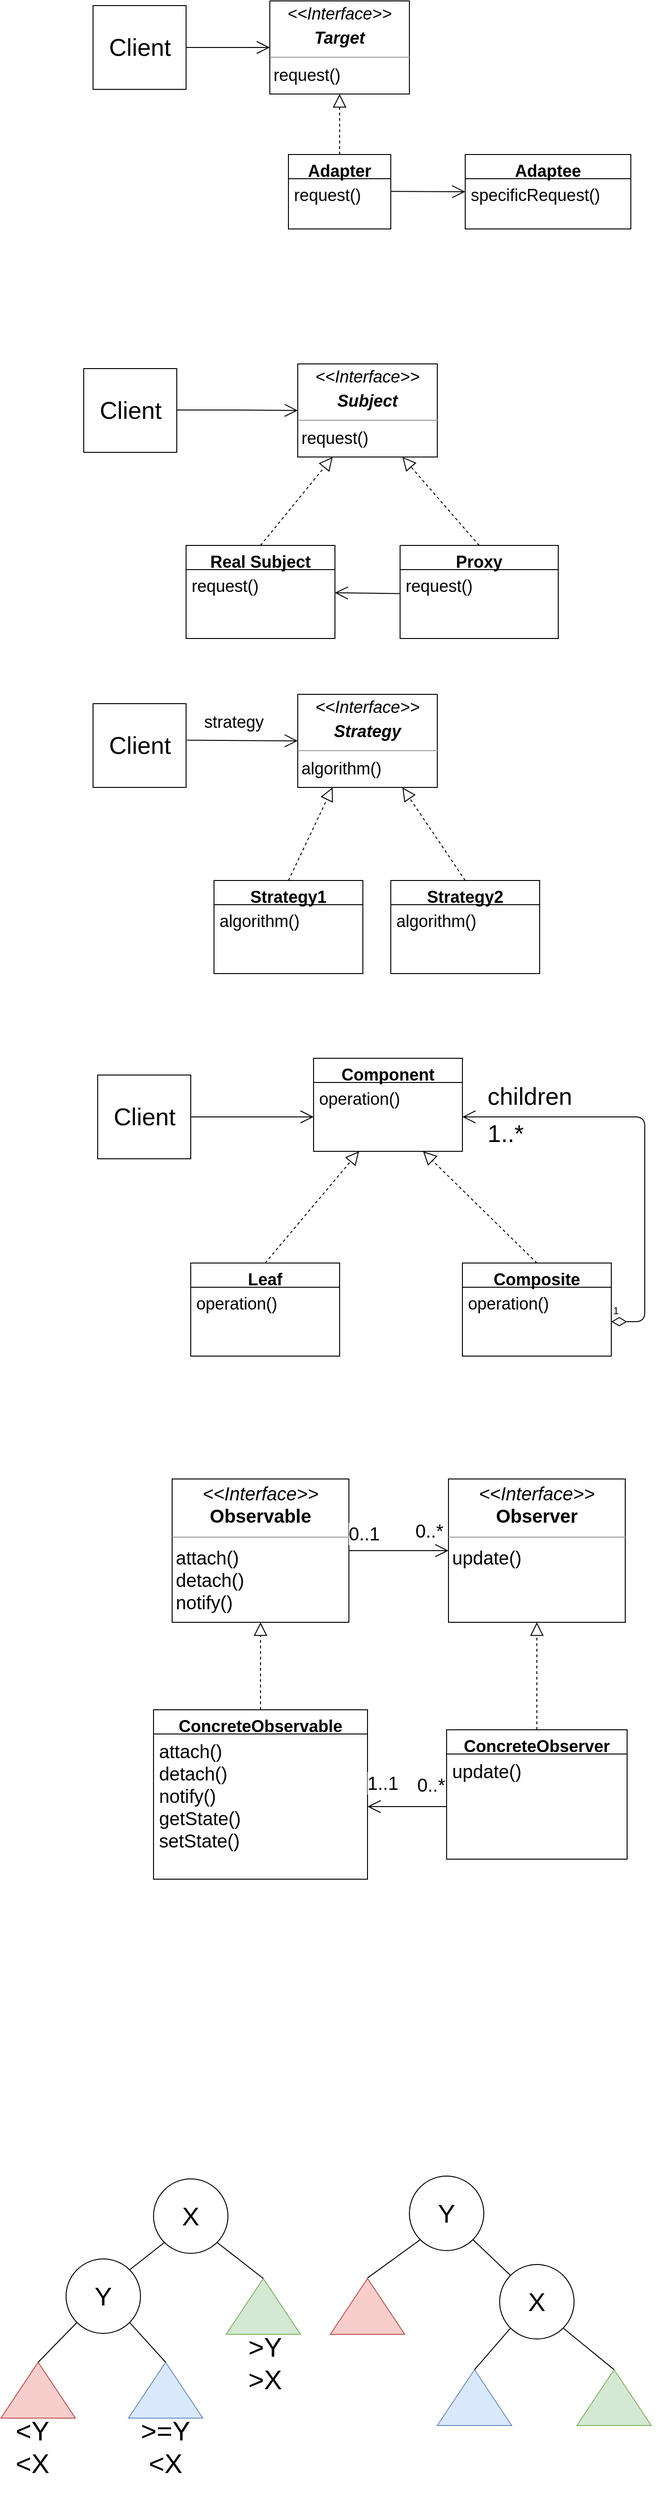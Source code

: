 <mxfile version="14.1.9" type="github">
  <diagram id="C5RBs43oDa-KdzZeNtuy" name="Page-1">
    <mxGraphModel dx="1038" dy="580" grid="0" gridSize="10" guides="1" tooltips="1" connect="1" arrows="1" fold="1" page="1" pageScale="1" pageWidth="827" pageHeight="1169" background="none" math="0" shadow="0">
      <root>
        <mxCell id="WIyWlLk6GJQsqaUBKTNV-0" />
        <mxCell id="WIyWlLk6GJQsqaUBKTNV-1" parent="WIyWlLk6GJQsqaUBKTNV-0" />
        <mxCell id="wLdGKYb3hIYz0n7tp1O_-1" value="&lt;font style=&quot;font-size: 26px&quot;&gt;Client&lt;/font&gt;" style="html=1;" parent="WIyWlLk6GJQsqaUBKTNV-1" vertex="1">
          <mxGeometry x="110" y="100" width="100" height="90" as="geometry" />
        </mxCell>
        <mxCell id="wLdGKYb3hIYz0n7tp1O_-4" value="" style="endArrow=open;endFill=1;endSize=12;html=1;exitX=1;exitY=0.5;exitDx=0;exitDy=0;entryX=0;entryY=0.5;entryDx=0;entryDy=0;" parent="WIyWlLk6GJQsqaUBKTNV-1" source="wLdGKYb3hIYz0n7tp1O_-1" target="wLdGKYb3hIYz0n7tp1O_-5" edge="1">
          <mxGeometry width="160" relative="1" as="geometry">
            <mxPoint x="330" y="300" as="sourcePoint" />
            <mxPoint x="290" y="145" as="targetPoint" />
            <Array as="points">
              <mxPoint x="280" y="145" />
            </Array>
          </mxGeometry>
        </mxCell>
        <mxCell id="wLdGKYb3hIYz0n7tp1O_-5" value="&lt;p style=&quot;margin: 4px 0px 0px ; text-align: center ; font-size: 18px&quot;&gt;&lt;i&gt;&lt;font style=&quot;font-size: 18px&quot;&gt;&amp;lt;&amp;lt;Interface&amp;gt;&amp;gt;&lt;/font&gt;&lt;/i&gt;&lt;/p&gt;&lt;p style=&quot;margin: 4px 0px 0px ; text-align: center ; font-size: 18px&quot;&gt;&lt;font style=&quot;font-size: 18px&quot;&gt;&lt;i&gt;&lt;b&gt;Target&lt;/b&gt;&lt;/i&gt;&lt;/font&gt;&lt;/p&gt;&lt;hr size=&quot;1&quot; style=&quot;font-size: 18px&quot;&gt;&lt;p style=&quot;margin: 0px 0px 0px 4px ; font-size: 18px&quot;&gt;&lt;font style=&quot;font-size: 18px&quot;&gt;request()&lt;/font&gt;&lt;/p&gt;" style="verticalAlign=top;align=left;overflow=fill;fontSize=12;fontFamily=Helvetica;html=1;" parent="WIyWlLk6GJQsqaUBKTNV-1" vertex="1">
          <mxGeometry x="300" y="95" width="150" height="100" as="geometry" />
        </mxCell>
        <mxCell id="wLdGKYb3hIYz0n7tp1O_-6" value="" style="endArrow=block;dashed=1;endFill=0;endSize=12;html=1;entryX=0.5;entryY=1;entryDx=0;entryDy=0;exitX=0.5;exitY=0;exitDx=0;exitDy=0;" parent="WIyWlLk6GJQsqaUBKTNV-1" source="wLdGKYb3hIYz0n7tp1O_-8" target="wLdGKYb3hIYz0n7tp1O_-5" edge="1">
          <mxGeometry width="160" relative="1" as="geometry">
            <mxPoint x="355" y="280" as="sourcePoint" />
            <mxPoint x="490" y="300" as="targetPoint" />
            <Array as="points">
              <mxPoint x="375" y="257" />
            </Array>
          </mxGeometry>
        </mxCell>
        <mxCell id="wLdGKYb3hIYz0n7tp1O_-8" value="Adapter" style="swimlane;fontStyle=1;align=center;verticalAlign=top;childLayout=stackLayout;horizontal=1;startSize=26;horizontalStack=0;resizeParent=1;resizeParentMax=0;resizeLast=0;collapsible=1;marginBottom=0;fontSize=18;" parent="WIyWlLk6GJQsqaUBKTNV-1" vertex="1">
          <mxGeometry x="320" y="260" width="110" height="80" as="geometry" />
        </mxCell>
        <mxCell id="wLdGKYb3hIYz0n7tp1O_-11" value="request()" style="text;strokeColor=none;fillColor=none;align=left;verticalAlign=top;spacingLeft=4;spacingRight=4;overflow=hidden;rotatable=0;points=[[0,0.5],[1,0.5]];portConstraint=eastwest;fontSize=18;" parent="wLdGKYb3hIYz0n7tp1O_-8" vertex="1">
          <mxGeometry y="26" width="110" height="54" as="geometry" />
        </mxCell>
        <mxCell id="wLdGKYb3hIYz0n7tp1O_-12" value="Adaptee" style="swimlane;fontStyle=1;align=center;verticalAlign=top;childLayout=stackLayout;horizontal=1;startSize=26;horizontalStack=0;resizeParent=1;resizeParentMax=0;resizeLast=0;collapsible=1;marginBottom=0;fontSize=18;" parent="WIyWlLk6GJQsqaUBKTNV-1" vertex="1">
          <mxGeometry x="510" y="260" width="178" height="80" as="geometry">
            <mxRectangle x="510" y="260" width="98" height="26" as="alternateBounds" />
          </mxGeometry>
        </mxCell>
        <mxCell id="wLdGKYb3hIYz0n7tp1O_-16" value="" style="endArrow=open;endFill=1;endSize=12;html=1;" parent="wLdGKYb3hIYz0n7tp1O_-12" edge="1">
          <mxGeometry width="160" relative="1" as="geometry">
            <mxPoint x="-80" y="39.66" as="sourcePoint" />
            <mxPoint y="40" as="targetPoint" />
          </mxGeometry>
        </mxCell>
        <mxCell id="wLdGKYb3hIYz0n7tp1O_-13" value="specificRequest()" style="text;strokeColor=none;fillColor=none;align=left;verticalAlign=top;spacingLeft=4;spacingRight=4;overflow=hidden;rotatable=0;points=[[0,0.5],[1,0.5]];portConstraint=eastwest;fontSize=18;" parent="wLdGKYb3hIYz0n7tp1O_-12" vertex="1">
          <mxGeometry y="26" width="178" height="54" as="geometry" />
        </mxCell>
        <mxCell id="wLdGKYb3hIYz0n7tp1O_-17" value="&lt;p style=&quot;margin: 4px 0px 0px ; text-align: center ; font-size: 18px&quot;&gt;&lt;i&gt;&lt;font style=&quot;font-size: 18px&quot;&gt;&amp;lt;&amp;lt;Interface&amp;gt;&amp;gt;&lt;/font&gt;&lt;/i&gt;&lt;/p&gt;&lt;p style=&quot;margin: 4px 0px 0px ; text-align: center ; font-size: 18px&quot;&gt;&lt;b&gt;&lt;i&gt;Subject&lt;/i&gt;&lt;/b&gt;&lt;/p&gt;&lt;hr size=&quot;1&quot; style=&quot;font-size: 18px&quot;&gt;&lt;p style=&quot;margin: 0px 0px 0px 4px ; font-size: 18px&quot;&gt;&lt;font style=&quot;font-size: 18px&quot;&gt;request()&lt;/font&gt;&lt;/p&gt;" style="verticalAlign=top;align=left;overflow=fill;fontSize=12;fontFamily=Helvetica;html=1;" parent="WIyWlLk6GJQsqaUBKTNV-1" vertex="1">
          <mxGeometry x="330" y="485" width="150" height="100" as="geometry" />
        </mxCell>
        <mxCell id="wLdGKYb3hIYz0n7tp1O_-23" value="Real Subject" style="swimlane;fontStyle=1;align=center;verticalAlign=top;childLayout=stackLayout;horizontal=1;startSize=26;horizontalStack=0;resizeParent=1;resizeParentMax=0;resizeLast=0;collapsible=1;marginBottom=0;fontSize=18;" parent="WIyWlLk6GJQsqaUBKTNV-1" vertex="1">
          <mxGeometry x="210" y="680" width="160" height="100" as="geometry" />
        </mxCell>
        <mxCell id="wLdGKYb3hIYz0n7tp1O_-24" value="request()" style="text;strokeColor=none;fillColor=none;align=left;verticalAlign=top;spacingLeft=4;spacingRight=4;overflow=hidden;rotatable=0;points=[[0,0.5],[1,0.5]];portConstraint=eastwest;fontSize=18;" parent="wLdGKYb3hIYz0n7tp1O_-23" vertex="1">
          <mxGeometry y="26" width="160" height="74" as="geometry" />
        </mxCell>
        <mxCell id="wLdGKYb3hIYz0n7tp1O_-25" value="Proxy" style="swimlane;fontStyle=1;align=center;verticalAlign=top;childLayout=stackLayout;horizontal=1;startSize=26;horizontalStack=0;resizeParent=1;resizeParentMax=0;resizeLast=0;collapsible=1;marginBottom=0;fontSize=18;" parent="WIyWlLk6GJQsqaUBKTNV-1" vertex="1">
          <mxGeometry x="440" y="680" width="170" height="100" as="geometry" />
        </mxCell>
        <mxCell id="wLdGKYb3hIYz0n7tp1O_-26" value="request()" style="text;strokeColor=none;fillColor=none;align=left;verticalAlign=top;spacingLeft=4;spacingRight=4;overflow=hidden;rotatable=0;points=[[0,0.5],[1,0.5]];portConstraint=eastwest;fontSize=18;" parent="wLdGKYb3hIYz0n7tp1O_-25" vertex="1">
          <mxGeometry y="26" width="170" height="74" as="geometry" />
        </mxCell>
        <mxCell id="wLdGKYb3hIYz0n7tp1O_-27" value="&lt;font style=&quot;font-size: 26px&quot;&gt;Client&lt;/font&gt;" style="html=1;" parent="WIyWlLk6GJQsqaUBKTNV-1" vertex="1">
          <mxGeometry x="100" y="490" width="100" height="90" as="geometry" />
        </mxCell>
        <mxCell id="wLdGKYb3hIYz0n7tp1O_-28" value="" style="endArrow=open;endFill=1;endSize=12;html=1;exitX=1;exitY=0.5;exitDx=0;exitDy=0;entryX=0;entryY=0.5;entryDx=0;entryDy=0;" parent="WIyWlLk6GJQsqaUBKTNV-1" target="wLdGKYb3hIYz0n7tp1O_-17" edge="1">
          <mxGeometry width="160" relative="1" as="geometry">
            <mxPoint x="200" y="534.5" as="sourcePoint" />
            <mxPoint x="290" y="534.5" as="targetPoint" />
            <Array as="points">
              <mxPoint x="270" y="534.5" />
            </Array>
          </mxGeometry>
        </mxCell>
        <mxCell id="wLdGKYb3hIYz0n7tp1O_-29" value="" style="endArrow=block;dashed=1;endFill=0;endSize=12;html=1;fontSize=18;exitX=0.5;exitY=0;exitDx=0;exitDy=0;entryX=0.25;entryY=1;entryDx=0;entryDy=0;" parent="WIyWlLk6GJQsqaUBKTNV-1" source="wLdGKYb3hIYz0n7tp1O_-23" target="wLdGKYb3hIYz0n7tp1O_-17" edge="1">
          <mxGeometry width="160" relative="1" as="geometry">
            <mxPoint x="310" y="680" as="sourcePoint" />
            <mxPoint x="470" y="680" as="targetPoint" />
          </mxGeometry>
        </mxCell>
        <mxCell id="wLdGKYb3hIYz0n7tp1O_-30" value="" style="endArrow=block;dashed=1;endFill=0;endSize=12;html=1;fontSize=18;entryX=0.75;entryY=1;entryDx=0;entryDy=0;exitX=0.5;exitY=0;exitDx=0;exitDy=0;" parent="WIyWlLk6GJQsqaUBKTNV-1" source="wLdGKYb3hIYz0n7tp1O_-25" target="wLdGKYb3hIYz0n7tp1O_-17" edge="1">
          <mxGeometry width="160" relative="1" as="geometry">
            <mxPoint x="310" y="680" as="sourcePoint" />
            <mxPoint x="470" y="680" as="targetPoint" />
          </mxGeometry>
        </mxCell>
        <mxCell id="wLdGKYb3hIYz0n7tp1O_-31" value="" style="endArrow=open;endFill=1;endSize=12;html=1;fontSize=18;exitX=0.002;exitY=0.348;exitDx=0;exitDy=0;exitPerimeter=0;entryX=0.999;entryY=0.336;entryDx=0;entryDy=0;entryPerimeter=0;" parent="WIyWlLk6GJQsqaUBKTNV-1" source="wLdGKYb3hIYz0n7tp1O_-26" target="wLdGKYb3hIYz0n7tp1O_-24" edge="1">
          <mxGeometry width="160" relative="1" as="geometry">
            <mxPoint x="310" y="680" as="sourcePoint" />
            <mxPoint x="372" y="731" as="targetPoint" />
          </mxGeometry>
        </mxCell>
        <mxCell id="wLdGKYb3hIYz0n7tp1O_-32" value="&lt;font style=&quot;font-size: 26px&quot;&gt;Client&lt;/font&gt;" style="html=1;" parent="WIyWlLk6GJQsqaUBKTNV-1" vertex="1">
          <mxGeometry x="110" y="850" width="100" height="90" as="geometry" />
        </mxCell>
        <mxCell id="wLdGKYb3hIYz0n7tp1O_-33" value="&lt;p style=&quot;margin: 4px 0px 0px ; text-align: center ; font-size: 18px&quot;&gt;&lt;i&gt;&lt;font style=&quot;font-size: 18px&quot;&gt;&amp;lt;&amp;lt;Interface&amp;gt;&amp;gt;&lt;/font&gt;&lt;/i&gt;&lt;/p&gt;&lt;p style=&quot;margin: 4px 0px 0px ; text-align: center ; font-size: 18px&quot;&gt;&lt;b&gt;&lt;i&gt;Strategy&lt;/i&gt;&lt;/b&gt;&lt;/p&gt;&lt;hr size=&quot;1&quot; style=&quot;font-size: 18px&quot;&gt;&lt;p style=&quot;margin: 0px 0px 0px 4px ; font-size: 18px&quot;&gt;&lt;font style=&quot;font-size: 18px&quot;&gt;algorithm()&lt;/font&gt;&lt;/p&gt;" style="verticalAlign=top;align=left;overflow=fill;fontSize=12;fontFamily=Helvetica;html=1;" parent="WIyWlLk6GJQsqaUBKTNV-1" vertex="1">
          <mxGeometry x="330" y="840" width="150" height="100" as="geometry" />
        </mxCell>
        <mxCell id="wLdGKYb3hIYz0n7tp1O_-35" value="Strategy1" style="swimlane;fontStyle=1;align=center;verticalAlign=top;childLayout=stackLayout;horizontal=1;startSize=26;horizontalStack=0;resizeParent=1;resizeParentMax=0;resizeLast=0;collapsible=1;marginBottom=0;fontSize=18;" parent="WIyWlLk6GJQsqaUBKTNV-1" vertex="1">
          <mxGeometry x="240" y="1040" width="160" height="100" as="geometry" />
        </mxCell>
        <mxCell id="wLdGKYb3hIYz0n7tp1O_-36" value="algorithm()" style="text;strokeColor=none;fillColor=none;align=left;verticalAlign=top;spacingLeft=4;spacingRight=4;overflow=hidden;rotatable=0;points=[[0,0.5],[1,0.5]];portConstraint=eastwest;fontSize=18;" parent="wLdGKYb3hIYz0n7tp1O_-35" vertex="1">
          <mxGeometry y="26" width="160" height="74" as="geometry" />
        </mxCell>
        <mxCell id="wLdGKYb3hIYz0n7tp1O_-37" value="Strategy2" style="swimlane;fontStyle=1;align=center;verticalAlign=top;childLayout=stackLayout;horizontal=1;startSize=26;horizontalStack=0;resizeParent=1;resizeParentMax=0;resizeLast=0;collapsible=1;marginBottom=0;fontSize=18;" parent="WIyWlLk6GJQsqaUBKTNV-1" vertex="1">
          <mxGeometry x="430" y="1040" width="160" height="100" as="geometry" />
        </mxCell>
        <mxCell id="wLdGKYb3hIYz0n7tp1O_-38" value="algorithm()" style="text;strokeColor=none;fillColor=none;align=left;verticalAlign=top;spacingLeft=4;spacingRight=4;overflow=hidden;rotatable=0;points=[[0,0.5],[1,0.5]];portConstraint=eastwest;fontSize=18;" parent="wLdGKYb3hIYz0n7tp1O_-37" vertex="1">
          <mxGeometry y="26" width="160" height="74" as="geometry" />
        </mxCell>
        <mxCell id="wLdGKYb3hIYz0n7tp1O_-39" value="" style="endArrow=block;dashed=1;endFill=0;endSize=12;html=1;fontSize=18;entryX=0.25;entryY=1;entryDx=0;entryDy=0;exitX=0.5;exitY=0;exitDx=0;exitDy=0;" parent="WIyWlLk6GJQsqaUBKTNV-1" source="wLdGKYb3hIYz0n7tp1O_-35" target="wLdGKYb3hIYz0n7tp1O_-33" edge="1">
          <mxGeometry width="160" relative="1" as="geometry">
            <mxPoint x="280" y="980" as="sourcePoint" />
            <mxPoint x="440" y="980" as="targetPoint" />
          </mxGeometry>
        </mxCell>
        <mxCell id="wLdGKYb3hIYz0n7tp1O_-40" value="" style="endArrow=block;dashed=1;endFill=0;endSize=12;html=1;fontSize=18;entryX=0.75;entryY=1;entryDx=0;entryDy=0;exitX=0.5;exitY=0;exitDx=0;exitDy=0;" parent="WIyWlLk6GJQsqaUBKTNV-1" source="wLdGKYb3hIYz0n7tp1O_-37" target="wLdGKYb3hIYz0n7tp1O_-33" edge="1">
          <mxGeometry width="160" relative="1" as="geometry">
            <mxPoint x="280" y="980" as="sourcePoint" />
            <mxPoint x="440" y="980" as="targetPoint" />
          </mxGeometry>
        </mxCell>
        <mxCell id="wLdGKYb3hIYz0n7tp1O_-41" value="" style="endArrow=open;endFill=1;endSize=12;html=1;fontSize=18;entryX=0;entryY=0.5;entryDx=0;entryDy=0;exitX=1.009;exitY=0.436;exitDx=0;exitDy=0;exitPerimeter=0;" parent="WIyWlLk6GJQsqaUBKTNV-1" source="wLdGKYb3hIYz0n7tp1O_-32" target="wLdGKYb3hIYz0n7tp1O_-33" edge="1">
          <mxGeometry width="160" relative="1" as="geometry">
            <mxPoint x="230" y="890" as="sourcePoint" />
            <mxPoint x="440" y="980" as="targetPoint" />
          </mxGeometry>
        </mxCell>
        <mxCell id="wLdGKYb3hIYz0n7tp1O_-42" value="strategy" style="edgeLabel;html=1;align=center;verticalAlign=middle;resizable=0;points=[];fontSize=18;" parent="wLdGKYb3hIYz0n7tp1O_-41" vertex="1" connectable="0">
          <mxGeometry x="-0.162" y="-1" relative="1" as="geometry">
            <mxPoint y="-20.56" as="offset" />
          </mxGeometry>
        </mxCell>
        <mxCell id="z4TTv1_D8EA7O0kFV5OE-4" value="&lt;font style=&quot;font-size: 26px&quot;&gt;Client&lt;/font&gt;" style="html=1;" parent="WIyWlLk6GJQsqaUBKTNV-1" vertex="1">
          <mxGeometry x="115" y="1249" width="100" height="90" as="geometry" />
        </mxCell>
        <mxCell id="z4TTv1_D8EA7O0kFV5OE-5" value="Component" style="swimlane;fontStyle=1;align=center;verticalAlign=top;childLayout=stackLayout;horizontal=1;startSize=26;horizontalStack=0;resizeParent=1;resizeParentMax=0;resizeLast=0;collapsible=1;marginBottom=0;fontSize=18;" parent="WIyWlLk6GJQsqaUBKTNV-1" vertex="1">
          <mxGeometry x="347" y="1231" width="160" height="100" as="geometry" />
        </mxCell>
        <mxCell id="z4TTv1_D8EA7O0kFV5OE-6" value="operation()" style="text;strokeColor=none;fillColor=none;align=left;verticalAlign=top;spacingLeft=4;spacingRight=4;overflow=hidden;rotatable=0;points=[[0,0.5],[1,0.5]];portConstraint=eastwest;fontSize=18;" parent="z4TTv1_D8EA7O0kFV5OE-5" vertex="1">
          <mxGeometry y="26" width="160" height="74" as="geometry" />
        </mxCell>
        <mxCell id="z4TTv1_D8EA7O0kFV5OE-7" value="Leaf" style="swimlane;fontStyle=1;align=center;verticalAlign=top;childLayout=stackLayout;horizontal=1;startSize=26;horizontalStack=0;resizeParent=1;resizeParentMax=0;resizeLast=0;collapsible=1;marginBottom=0;fontSize=18;" parent="WIyWlLk6GJQsqaUBKTNV-1" vertex="1">
          <mxGeometry x="215" y="1451" width="160" height="100" as="geometry" />
        </mxCell>
        <mxCell id="z4TTv1_D8EA7O0kFV5OE-8" value="operation()" style="text;strokeColor=none;fillColor=none;align=left;verticalAlign=top;spacingLeft=4;spacingRight=4;overflow=hidden;rotatable=0;points=[[0,0.5],[1,0.5]];portConstraint=eastwest;fontSize=18;" parent="z4TTv1_D8EA7O0kFV5OE-7" vertex="1">
          <mxGeometry y="26" width="160" height="74" as="geometry" />
        </mxCell>
        <mxCell id="z4TTv1_D8EA7O0kFV5OE-9" value="Composite" style="swimlane;fontStyle=1;align=center;verticalAlign=top;childLayout=stackLayout;horizontal=1;startSize=26;horizontalStack=0;resizeParent=1;resizeParentMax=0;resizeLast=0;collapsible=1;marginBottom=0;fontSize=18;" parent="WIyWlLk6GJQsqaUBKTNV-1" vertex="1">
          <mxGeometry x="507" y="1451" width="160" height="100" as="geometry" />
        </mxCell>
        <mxCell id="z4TTv1_D8EA7O0kFV5OE-10" value="operation()" style="text;strokeColor=none;fillColor=none;align=left;verticalAlign=top;spacingLeft=4;spacingRight=4;overflow=hidden;rotatable=0;points=[[0,0.5],[1,0.5]];portConstraint=eastwest;fontSize=18;" parent="z4TTv1_D8EA7O0kFV5OE-9" vertex="1">
          <mxGeometry y="26" width="160" height="74" as="geometry" />
        </mxCell>
        <mxCell id="z4TTv1_D8EA7O0kFV5OE-12" value="" style="endArrow=open;endFill=1;endSize=12;html=1;exitX=1;exitY=0.5;exitDx=0;exitDy=0;entryX=0;entryY=0.5;entryDx=0;entryDy=0;" parent="WIyWlLk6GJQsqaUBKTNV-1" source="z4TTv1_D8EA7O0kFV5OE-4" target="z4TTv1_D8EA7O0kFV5OE-6" edge="1">
          <mxGeometry width="160" relative="1" as="geometry">
            <mxPoint x="332" y="1501" as="sourcePoint" />
            <mxPoint x="492" y="1501" as="targetPoint" />
          </mxGeometry>
        </mxCell>
        <mxCell id="z4TTv1_D8EA7O0kFV5OE-15" value="1" style="endArrow=open;html=1;endSize=12;startArrow=diamondThin;startSize=14;startFill=0;edgeStyle=orthogonalEdgeStyle;align=left;verticalAlign=bottom;exitX=1;exitY=0.5;exitDx=0;exitDy=0;" parent="WIyWlLk6GJQsqaUBKTNV-1" source="z4TTv1_D8EA7O0kFV5OE-10" target="z4TTv1_D8EA7O0kFV5OE-6" edge="1">
          <mxGeometry x="-1" y="3" relative="1" as="geometry">
            <mxPoint x="332" y="1501" as="sourcePoint" />
            <mxPoint x="492" y="1501" as="targetPoint" />
            <Array as="points">
              <mxPoint x="703" y="1514" />
              <mxPoint x="703" y="1294" />
            </Array>
          </mxGeometry>
        </mxCell>
        <mxCell id="z4TTv1_D8EA7O0kFV5OE-16" value="1..*" style="edgeLabel;html=1;align=center;verticalAlign=middle;resizable=0;points=[];fontSize=26;" parent="z4TTv1_D8EA7O0kFV5OE-15" vertex="1" connectable="0">
          <mxGeometry x="0.891" y="-2" relative="1" as="geometry">
            <mxPoint x="21" y="20" as="offset" />
          </mxGeometry>
        </mxCell>
        <mxCell id="z4TTv1_D8EA7O0kFV5OE-17" value="children" style="edgeLabel;html=1;align=center;verticalAlign=middle;resizable=0;points=[];fontSize=26;" parent="z4TTv1_D8EA7O0kFV5OE-15" vertex="1" connectable="0">
          <mxGeometry x="0.781" relative="1" as="geometry">
            <mxPoint x="22" y="-22" as="offset" />
          </mxGeometry>
        </mxCell>
        <mxCell id="z4TTv1_D8EA7O0kFV5OE-18" value="" style="endArrow=block;dashed=1;endFill=0;endSize=12;html=1;fontSize=26;exitX=0.5;exitY=0;exitDx=0;exitDy=0;" parent="WIyWlLk6GJQsqaUBKTNV-1" source="z4TTv1_D8EA7O0kFV5OE-7" target="z4TTv1_D8EA7O0kFV5OE-6" edge="1">
          <mxGeometry width="160" relative="1" as="geometry">
            <mxPoint x="420" y="1400" as="sourcePoint" />
            <mxPoint x="492" y="1501" as="targetPoint" />
          </mxGeometry>
        </mxCell>
        <mxCell id="z4TTv1_D8EA7O0kFV5OE-19" value="" style="endArrow=block;dashed=1;endFill=0;endSize=12;html=1;fontSize=26;exitX=0.5;exitY=0;exitDx=0;exitDy=0;" parent="WIyWlLk6GJQsqaUBKTNV-1" source="z4TTv1_D8EA7O0kFV5OE-9" target="z4TTv1_D8EA7O0kFV5OE-6" edge="1">
          <mxGeometry width="160" relative="1" as="geometry">
            <mxPoint x="332" y="1501" as="sourcePoint" />
            <mxPoint x="492" y="1501" as="targetPoint" />
          </mxGeometry>
        </mxCell>
        <mxCell id="z4TTv1_D8EA7O0kFV5OE-27" value="&lt;p style=&quot;margin: 4px 0px 0px ; text-align: center ; font-size: 20px&quot;&gt;&lt;font style=&quot;font-size: 20px&quot;&gt;&lt;i&gt;&amp;lt;&amp;lt;Interface&amp;gt;&amp;gt;&lt;/i&gt;&lt;br&gt;&lt;b&gt;Observable&lt;/b&gt;&lt;/font&gt;&lt;/p&gt;&lt;hr size=&quot;1&quot; style=&quot;font-size: 20px&quot;&gt;&lt;p style=&quot;margin: 0px 0px 0px 4px ; font-size: 20px&quot;&gt;&lt;/p&gt;&lt;p style=&quot;margin: 0px 0px 0px 4px ; font-size: 20px&quot;&gt;&lt;font style=&quot;font-size: 20px&quot;&gt;attach()&lt;/font&gt;&lt;/p&gt;&lt;p style=&quot;margin: 0px 0px 0px 4px ; font-size: 20px&quot;&gt;&lt;font style=&quot;font-size: 20px&quot;&gt;detach()&lt;/font&gt;&lt;/p&gt;&lt;p style=&quot;margin: 0px 0px 0px 4px ; font-size: 20px&quot;&gt;&lt;font style=&quot;font-size: 20px&quot;&gt;notify()&lt;/font&gt;&lt;/p&gt;" style="verticalAlign=top;align=left;overflow=fill;fontSize=12;fontFamily=Helvetica;html=1;" parent="WIyWlLk6GJQsqaUBKTNV-1" vertex="1">
          <mxGeometry x="195" y="1683" width="190" height="154" as="geometry" />
        </mxCell>
        <mxCell id="z4TTv1_D8EA7O0kFV5OE-28" value="&lt;p style=&quot;margin: 4px 0px 0px ; text-align: center ; font-size: 20px&quot;&gt;&lt;font style=&quot;font-size: 20px&quot;&gt;&lt;i&gt;&amp;lt;&amp;lt;Interface&amp;gt;&amp;gt;&lt;/i&gt;&lt;br&gt;&lt;b&gt;Observer&lt;/b&gt;&lt;/font&gt;&lt;/p&gt;&lt;hr size=&quot;1&quot; style=&quot;font-size: 20px&quot;&gt;&lt;p style=&quot;margin: 0px 0px 0px 4px ; font-size: 20px&quot;&gt;&lt;/p&gt;&lt;p style=&quot;margin: 0px 0px 0px 4px ; font-size: 20px&quot;&gt;update()&lt;/p&gt;" style="verticalAlign=top;align=left;overflow=fill;fontSize=12;fontFamily=Helvetica;html=1;" parent="WIyWlLk6GJQsqaUBKTNV-1" vertex="1">
          <mxGeometry x="492" y="1683" width="190" height="154" as="geometry" />
        </mxCell>
        <mxCell id="z4TTv1_D8EA7O0kFV5OE-29" value="ConcreteObservable" style="swimlane;fontStyle=1;align=center;verticalAlign=top;childLayout=stackLayout;horizontal=1;startSize=26;horizontalStack=0;resizeParent=1;resizeParentMax=0;resizeLast=0;collapsible=1;marginBottom=0;fontSize=18;" parent="WIyWlLk6GJQsqaUBKTNV-1" vertex="1">
          <mxGeometry x="175" y="1931" width="230" height="182" as="geometry" />
        </mxCell>
        <mxCell id="z4TTv1_D8EA7O0kFV5OE-30" value="attach()&#xa;detach()&#xa;notify()&#xa;getState()&#xa;setState()" style="text;strokeColor=none;fillColor=none;align=left;verticalAlign=top;spacingLeft=4;spacingRight=4;overflow=hidden;rotatable=0;points=[[0,0.5],[1,0.5]];portConstraint=eastwest;fontSize=20;" parent="z4TTv1_D8EA7O0kFV5OE-29" vertex="1">
          <mxGeometry y="26" width="230" height="156" as="geometry" />
        </mxCell>
        <mxCell id="z4TTv1_D8EA7O0kFV5OE-34" value="ConcreteObserver" style="swimlane;fontStyle=1;align=center;verticalAlign=top;childLayout=stackLayout;horizontal=1;startSize=26;horizontalStack=0;resizeParent=1;resizeParentMax=0;resizeLast=0;collapsible=1;marginBottom=0;fontSize=18;" parent="WIyWlLk6GJQsqaUBKTNV-1" vertex="1">
          <mxGeometry x="490" y="1952.5" width="194" height="139" as="geometry" />
        </mxCell>
        <mxCell id="z4TTv1_D8EA7O0kFV5OE-35" value="update()" style="text;strokeColor=none;fillColor=none;align=left;verticalAlign=top;spacingLeft=4;spacingRight=4;overflow=hidden;rotatable=0;points=[[0,0.5],[1,0.5]];portConstraint=eastwest;fontSize=20;" parent="z4TTv1_D8EA7O0kFV5OE-34" vertex="1">
          <mxGeometry y="26" width="194" height="113" as="geometry" />
        </mxCell>
        <mxCell id="z4TTv1_D8EA7O0kFV5OE-37" value="" style="endArrow=open;endFill=1;endSize=12;html=1;fontSize=20;exitX=0;exitY=0.5;exitDx=0;exitDy=0;entryX=1;entryY=0.5;entryDx=0;entryDy=0;" parent="WIyWlLk6GJQsqaUBKTNV-1" source="z4TTv1_D8EA7O0kFV5OE-35" target="z4TTv1_D8EA7O0kFV5OE-30" edge="1">
          <mxGeometry width="160" relative="1" as="geometry">
            <mxPoint x="332" y="1891" as="sourcePoint" />
            <mxPoint x="492" y="1891" as="targetPoint" />
          </mxGeometry>
        </mxCell>
        <mxCell id="z4TTv1_D8EA7O0kFV5OE-44" value="0..*" style="edgeLabel;html=1;align=center;verticalAlign=middle;resizable=0;points=[];fontSize=20;" parent="z4TTv1_D8EA7O0kFV5OE-37" vertex="1" connectable="0">
          <mxGeometry x="-0.724" y="-2" relative="1" as="geometry">
            <mxPoint x="-6" y="-22" as="offset" />
          </mxGeometry>
        </mxCell>
        <mxCell id="z4TTv1_D8EA7O0kFV5OE-45" value="1..1" style="edgeLabel;html=1;align=center;verticalAlign=middle;resizable=0;points=[];fontSize=20;" parent="z4TTv1_D8EA7O0kFV5OE-37" vertex="1" connectable="0">
          <mxGeometry x="0.674" relative="1" as="geometry">
            <mxPoint x="2" y="-26" as="offset" />
          </mxGeometry>
        </mxCell>
        <mxCell id="z4TTv1_D8EA7O0kFV5OE-39" value="" style="endArrow=block;dashed=1;endFill=0;endSize=12;html=1;fontSize=20;exitX=0.5;exitY=0;exitDx=0;exitDy=0;entryX=0.5;entryY=1;entryDx=0;entryDy=0;" parent="WIyWlLk6GJQsqaUBKTNV-1" source="z4TTv1_D8EA7O0kFV5OE-29" target="z4TTv1_D8EA7O0kFV5OE-27" edge="1">
          <mxGeometry width="160" relative="1" as="geometry">
            <mxPoint x="332" y="1891" as="sourcePoint" />
            <mxPoint x="492" y="1891" as="targetPoint" />
          </mxGeometry>
        </mxCell>
        <mxCell id="z4TTv1_D8EA7O0kFV5OE-40" value="" style="endArrow=block;dashed=1;endFill=0;endSize=12;html=1;fontSize=20;exitX=0.5;exitY=0;exitDx=0;exitDy=0;entryX=0.5;entryY=1;entryDx=0;entryDy=0;" parent="WIyWlLk6GJQsqaUBKTNV-1" source="z4TTv1_D8EA7O0kFV5OE-34" target="z4TTv1_D8EA7O0kFV5OE-28" edge="1">
          <mxGeometry width="160" relative="1" as="geometry">
            <mxPoint x="332" y="1891" as="sourcePoint" />
            <mxPoint x="492" y="1891" as="targetPoint" />
          </mxGeometry>
        </mxCell>
        <mxCell id="z4TTv1_D8EA7O0kFV5OE-41" value="" style="endArrow=open;endFill=1;endSize=12;html=1;fontSize=20;exitX=1;exitY=0.5;exitDx=0;exitDy=0;entryX=0;entryY=0.5;entryDx=0;entryDy=0;" parent="WIyWlLk6GJQsqaUBKTNV-1" source="z4TTv1_D8EA7O0kFV5OE-27" target="z4TTv1_D8EA7O0kFV5OE-28" edge="1">
          <mxGeometry width="160" relative="1" as="geometry">
            <mxPoint x="332" y="1891" as="sourcePoint" />
            <mxPoint x="492" y="1891" as="targetPoint" />
          </mxGeometry>
        </mxCell>
        <mxCell id="z4TTv1_D8EA7O0kFV5OE-42" value="0..*" style="edgeLabel;html=1;align=center;verticalAlign=middle;resizable=0;points=[];fontSize=20;" parent="z4TTv1_D8EA7O0kFV5OE-41" vertex="1" connectable="0">
          <mxGeometry x="0.529" y="1" relative="1" as="geometry">
            <mxPoint x="4" y="-21" as="offset" />
          </mxGeometry>
        </mxCell>
        <mxCell id="z4TTv1_D8EA7O0kFV5OE-43" value="0..1" style="edgeLabel;html=1;align=center;verticalAlign=middle;resizable=0;points=[];fontSize=20;" parent="z4TTv1_D8EA7O0kFV5OE-41" vertex="1" connectable="0">
          <mxGeometry x="-0.742" y="1" relative="1" as="geometry">
            <mxPoint x="2" y="-18" as="offset" />
          </mxGeometry>
        </mxCell>
        <mxCell id="U-YHXHA-iDNk5hEq2SCg-0" value="&lt;font style=&quot;font-size: 28px&quot;&gt;X&lt;/font&gt;" style="ellipse;whiteSpace=wrap;html=1;aspect=fixed;" vertex="1" parent="WIyWlLk6GJQsqaUBKTNV-1">
          <mxGeometry x="175" y="2435" width="80" height="80" as="geometry" />
        </mxCell>
        <mxCell id="U-YHXHA-iDNk5hEq2SCg-1" value="&lt;font style=&quot;font-size: 28px&quot;&gt;Y&lt;/font&gt;" style="ellipse;whiteSpace=wrap;html=1;aspect=fixed;" vertex="1" parent="WIyWlLk6GJQsqaUBKTNV-1">
          <mxGeometry x="81" y="2521" width="80" height="80" as="geometry" />
        </mxCell>
        <mxCell id="U-YHXHA-iDNk5hEq2SCg-2" value="" style="triangle;whiteSpace=wrap;html=1;rotation=-90;fillColor=#f8cecc;strokeColor=#b85450;" vertex="1" parent="WIyWlLk6GJQsqaUBKTNV-1">
          <mxGeometry x="21" y="2622" width="60" height="80" as="geometry" />
        </mxCell>
        <mxCell id="U-YHXHA-iDNk5hEq2SCg-3" value="" style="triangle;whiteSpace=wrap;html=1;rotation=-90;fillColor=#dae8fc;strokeColor=#6c8ebf;" vertex="1" parent="WIyWlLk6GJQsqaUBKTNV-1">
          <mxGeometry x="158" y="2622" width="60" height="80" as="geometry" />
        </mxCell>
        <mxCell id="U-YHXHA-iDNk5hEq2SCg-4" value="" style="triangle;whiteSpace=wrap;html=1;rotation=-90;fillColor=#d5e8d4;strokeColor=#82b366;" vertex="1" parent="WIyWlLk6GJQsqaUBKTNV-1">
          <mxGeometry x="263" y="2532" width="60" height="80" as="geometry" />
        </mxCell>
        <mxCell id="U-YHXHA-iDNk5hEq2SCg-5" value="" style="endArrow=none;html=1;entryX=1;entryY=1;entryDx=0;entryDy=0;exitX=1;exitY=0.5;exitDx=0;exitDy=0;" edge="1" parent="WIyWlLk6GJQsqaUBKTNV-1" source="U-YHXHA-iDNk5hEq2SCg-4" target="U-YHXHA-iDNk5hEq2SCg-0">
          <mxGeometry width="50" height="50" relative="1" as="geometry">
            <mxPoint x="387" y="2623" as="sourcePoint" />
            <mxPoint x="437" y="2573" as="targetPoint" />
          </mxGeometry>
        </mxCell>
        <mxCell id="U-YHXHA-iDNk5hEq2SCg-7" value="" style="endArrow=none;html=1;exitX=1;exitY=0;exitDx=0;exitDy=0;entryX=0;entryY=1;entryDx=0;entryDy=0;" edge="1" parent="WIyWlLk6GJQsqaUBKTNV-1" source="U-YHXHA-iDNk5hEq2SCg-1" target="U-YHXHA-iDNk5hEq2SCg-0">
          <mxGeometry width="50" height="50" relative="1" as="geometry">
            <mxPoint x="387" y="2623" as="sourcePoint" />
            <mxPoint x="437" y="2573" as="targetPoint" />
          </mxGeometry>
        </mxCell>
        <mxCell id="U-YHXHA-iDNk5hEq2SCg-8" value="" style="endArrow=none;html=1;exitX=0;exitY=1;exitDx=0;exitDy=0;entryX=1;entryY=0.5;entryDx=0;entryDy=0;" edge="1" parent="WIyWlLk6GJQsqaUBKTNV-1" source="U-YHXHA-iDNk5hEq2SCg-1" target="U-YHXHA-iDNk5hEq2SCg-2">
          <mxGeometry width="50" height="50" relative="1" as="geometry">
            <mxPoint x="387" y="2623" as="sourcePoint" />
            <mxPoint x="437" y="2573" as="targetPoint" />
          </mxGeometry>
        </mxCell>
        <mxCell id="U-YHXHA-iDNk5hEq2SCg-9" value="" style="endArrow=none;html=1;exitX=1;exitY=1;exitDx=0;exitDy=0;entryX=1;entryY=0.5;entryDx=0;entryDy=0;" edge="1" parent="WIyWlLk6GJQsqaUBKTNV-1" source="U-YHXHA-iDNk5hEq2SCg-1" target="U-YHXHA-iDNk5hEq2SCg-3">
          <mxGeometry width="50" height="50" relative="1" as="geometry">
            <mxPoint x="102.716" y="2599.284" as="sourcePoint" />
            <mxPoint x="61" y="2642" as="targetPoint" />
          </mxGeometry>
        </mxCell>
        <mxCell id="U-YHXHA-iDNk5hEq2SCg-10" value="&lt;font style=&quot;font-size: 28px&quot;&gt;X&lt;/font&gt;" style="ellipse;whiteSpace=wrap;html=1;aspect=fixed;" vertex="1" parent="WIyWlLk6GJQsqaUBKTNV-1">
          <mxGeometry x="547" y="2527" width="80" height="80" as="geometry" />
        </mxCell>
        <mxCell id="U-YHXHA-iDNk5hEq2SCg-11" value="&lt;font style=&quot;font-size: 28px&quot;&gt;Y&lt;/font&gt;" style="ellipse;whiteSpace=wrap;html=1;aspect=fixed;" vertex="1" parent="WIyWlLk6GJQsqaUBKTNV-1">
          <mxGeometry x="450" y="2432" width="80" height="80" as="geometry" />
        </mxCell>
        <mxCell id="U-YHXHA-iDNk5hEq2SCg-12" value="" style="triangle;whiteSpace=wrap;html=1;rotation=-90;fillColor=#d5e8d4;strokeColor=#82b366;" vertex="1" parent="WIyWlLk6GJQsqaUBKTNV-1">
          <mxGeometry x="640" y="2630" width="60" height="80" as="geometry" />
        </mxCell>
        <mxCell id="U-YHXHA-iDNk5hEq2SCg-13" value="" style="triangle;whiteSpace=wrap;html=1;rotation=-90;fillColor=#dae8fc;strokeColor=#6c8ebf;" vertex="1" parent="WIyWlLk6GJQsqaUBKTNV-1">
          <mxGeometry x="490" y="2630" width="60" height="80" as="geometry" />
        </mxCell>
        <mxCell id="U-YHXHA-iDNk5hEq2SCg-14" value="" style="triangle;whiteSpace=wrap;html=1;rotation=-90;fillColor=#f8cecc;strokeColor=#b85450;" vertex="1" parent="WIyWlLk6GJQsqaUBKTNV-1">
          <mxGeometry x="375" y="2532" width="60" height="80" as="geometry" />
        </mxCell>
        <mxCell id="U-YHXHA-iDNk5hEq2SCg-15" value="" style="endArrow=none;html=1;exitX=1;exitY=0;exitDx=0;exitDy=0;entryX=0;entryY=1;entryDx=0;entryDy=0;" edge="1" parent="WIyWlLk6GJQsqaUBKTNV-1" target="U-YHXHA-iDNk5hEq2SCg-11">
          <mxGeometry width="50" height="50" relative="1" as="geometry">
            <mxPoint x="405.004" y="2541.436" as="sourcePoint" />
            <mxPoint x="442.436" y="2512.004" as="targetPoint" />
          </mxGeometry>
        </mxCell>
        <mxCell id="U-YHXHA-iDNk5hEq2SCg-16" value="" style="endArrow=none;html=1;entryX=1;entryY=1;entryDx=0;entryDy=0;exitX=0;exitY=0;exitDx=0;exitDy=0;" edge="1" parent="WIyWlLk6GJQsqaUBKTNV-1" source="U-YHXHA-iDNk5hEq2SCg-10" target="U-YHXHA-iDNk5hEq2SCg-11">
          <mxGeometry width="50" height="50" relative="1" as="geometry">
            <mxPoint x="387" y="2623" as="sourcePoint" />
            <mxPoint x="437" y="2573" as="targetPoint" />
          </mxGeometry>
        </mxCell>
        <mxCell id="U-YHXHA-iDNk5hEq2SCg-17" value="" style="endArrow=none;html=1;exitX=1;exitY=0.5;exitDx=0;exitDy=0;entryX=0;entryY=1;entryDx=0;entryDy=0;" edge="1" parent="WIyWlLk6GJQsqaUBKTNV-1" source="U-YHXHA-iDNk5hEq2SCg-13" target="U-YHXHA-iDNk5hEq2SCg-10">
          <mxGeometry width="50" height="50" relative="1" as="geometry">
            <mxPoint x="496.644" y="2638.156" as="sourcePoint" />
            <mxPoint x="553.356" y="2597.004" as="targetPoint" />
          </mxGeometry>
        </mxCell>
        <mxCell id="U-YHXHA-iDNk5hEq2SCg-18" value="" style="endArrow=none;html=1;exitX=1;exitY=0.5;exitDx=0;exitDy=0;entryX=1;entryY=1;entryDx=0;entryDy=0;" edge="1" parent="WIyWlLk6GJQsqaUBKTNV-1" source="U-YHXHA-iDNk5hEq2SCg-12" target="U-YHXHA-iDNk5hEq2SCg-10">
          <mxGeometry width="50" height="50" relative="1" as="geometry">
            <mxPoint x="598" y="2651.72" as="sourcePoint" />
            <mxPoint x="636.716" y="2607.004" as="targetPoint" />
          </mxGeometry>
        </mxCell>
        <mxCell id="U-YHXHA-iDNk5hEq2SCg-19" value="&lt;font style=&quot;font-size: 29px&quot;&gt;&amp;lt;Y&lt;br&gt;&amp;lt;X&lt;/font&gt;" style="text;html=1;strokeColor=none;fillColor=none;align=center;verticalAlign=middle;whiteSpace=wrap;rounded=0;" vertex="1" parent="WIyWlLk6GJQsqaUBKTNV-1">
          <mxGeometry x="25" y="2666" width="40" height="113" as="geometry" />
        </mxCell>
        <mxCell id="U-YHXHA-iDNk5hEq2SCg-20" value="&lt;font style=&quot;font-size: 29px&quot;&gt;&amp;gt;=Y&lt;br&gt;&amp;lt;X&lt;/font&gt;" style="text;html=1;strokeColor=none;fillColor=none;align=center;verticalAlign=middle;whiteSpace=wrap;rounded=0;" vertex="1" parent="WIyWlLk6GJQsqaUBKTNV-1">
          <mxGeometry x="168" y="2666" width="40" height="113" as="geometry" />
        </mxCell>
        <mxCell id="U-YHXHA-iDNk5hEq2SCg-21" value="&lt;font style=&quot;font-size: 29px&quot;&gt;&amp;gt;Y&lt;br&gt;&amp;gt;X&lt;/font&gt;" style="text;html=1;strokeColor=none;fillColor=none;align=center;verticalAlign=middle;whiteSpace=wrap;rounded=0;" vertex="1" parent="WIyWlLk6GJQsqaUBKTNV-1">
          <mxGeometry x="275" y="2576" width="40" height="113" as="geometry" />
        </mxCell>
      </root>
    </mxGraphModel>
  </diagram>
</mxfile>
